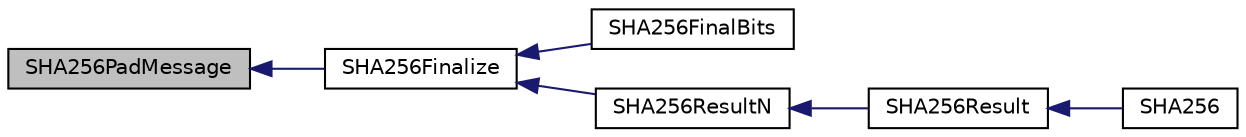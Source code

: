 digraph "SHA256PadMessage"
{
  edge [fontname="Helvetica",fontsize="10",labelfontname="Helvetica",labelfontsize="10"];
  node [fontname="Helvetica",fontsize="10",shape=record];
  rankdir="LR";
  Node1 [label="SHA256PadMessage",height=0.2,width=0.4,color="black", fillcolor="grey75", style="filled", fontcolor="black"];
  Node1 -> Node2 [dir="back",color="midnightblue",fontsize="10",style="solid"];
  Node2 [label="SHA256Finalize",height=0.2,width=0.4,color="black", fillcolor="white", style="filled",URL="$sha256be_8c.html#a47451913b37947ceea1a50e94158c022"];
  Node2 -> Node3 [dir="back",color="midnightblue",fontsize="10",style="solid"];
  Node3 [label="SHA256FinalBits",height=0.2,width=0.4,color="black", fillcolor="white", style="filled",URL="$sha256be_8c.html#adcccc5bca866da10d5a3a74b32590395"];
  Node2 -> Node4 [dir="back",color="midnightblue",fontsize="10",style="solid"];
  Node4 [label="SHA256ResultN",height=0.2,width=0.4,color="black", fillcolor="white", style="filled",URL="$sha256be_8c.html#a384c68c1cc80593f443ce6fae8850b10"];
  Node4 -> Node5 [dir="back",color="midnightblue",fontsize="10",style="solid"];
  Node5 [label="SHA256Result",height=0.2,width=0.4,color="black", fillcolor="white", style="filled",URL="$sha256be_8c.html#a193c76c2d0a234a3ea5ca9bf94e60fb2"];
  Node5 -> Node6 [dir="back",color="midnightblue",fontsize="10",style="solid"];
  Node6 [label="SHA256",height=0.2,width=0.4,color="black", fillcolor="white", style="filled",URL="$sha256_8c.html#ac24451e0473fa57e1d33dcfe06107f4b"];
}
